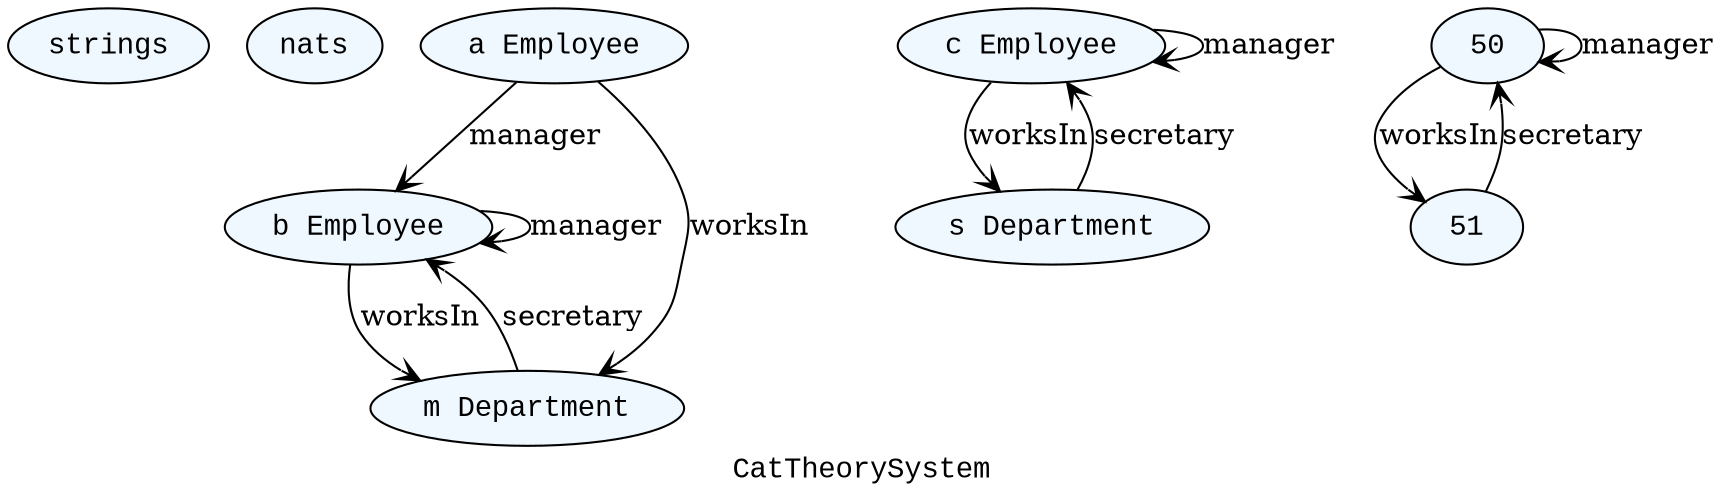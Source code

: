 /*
Automatically generated by Xholon version 0.8.1, using org.primordion.ef.Xholon2Graphviz.java
Tue Jun 06 10:12:09 GMT-400 2017 1496758329708
model: Categorical Data IDE - AQL - Employees 3
www.primordion.com/Xholon

To view this file, use Graphviz dot|fdp|neato|twopi|circo|sfdp from http://www.graphviz.org/
For example, to generate an SVG file:
  dot -Tsvg -O CatTheorySystem_47_1496758329708.gv
Alternatively try one of these:
  dot -Tsvg -O CatTheorySystem_47_1496758329708.gv
  dot -Tsvg -O -Grankdir=LR CatTheorySystem_47_1496758329708.gv
  fdp -Tsvg -O CatTheorySystem_47_1496758329708.gv
  neato -Tsvg -O CatTheorySystem_47_1496758329708.gv
  circo -Tsvg -O CatTheorySystem_47_1496758329708.gv
Or use one of: -Tgif -Tjpg -Tpdf -Tpng -Txdot -Txlib
See also: http://hughesbennett.net/Graphviz
See also: http://graphviz-dev.appspot.com/
See also: http://www.webgraphviz.com/
See also: http://rise4fun.com/agl/

To repeat this Xholon export:
 $wnd.xh.xport("Graphviz", $wnd.xh.root().parent().xpath("Chameleon/CatTheorySystem"), '{"gvFileExt":".gv","gvGraph":"digraph","layout":"dot","edgeOp":"->","gvCluster":"","shouldShowStateMachineEntities":false,"filter":"--Behavior,Script","nameTemplateNodeId":"^^^^i^","nameTemplateNodeLabel":"r C^^^","shouldQuoteLabels":true,"shouldShowLinks":true,"shouldShowLinkLabels":true,"shouldSpecifyLayout":false,"maxLabelLen":-1,"shouldColor":true,"defaultColor":"#f0f8ff","shouldSpecifyShape":true,"shape":"ellipse","shouldSpecifySize":false,"size":"6","shouldSpecifyFontname":true,"fontname":"\"Courier New\"","shouldSpecifyArrowhead":true,"arrowhead":"vee","shouldSpecifyStylesheet":true,"stylesheet":"Xholon.css","shouldSpecifyRankdir":false,"rankdir":"LR","shouldDisplayGraph":true,"outputFormat":"svg"}');
*/
digraph 47 {
 graph [label="CatTheorySystem",id="CatTheorySystem",stylesheet="Xholon.css",fontname="Courier New"]
 node [style=filled,fillcolor="#f0f8ff",shape=ellipse,fontname="Courier New"]
 edge [arrowhead=vee]
 48 [label="strings" id="CatTheorySystem/strings"]
 49 [label="nats" id="CatTheorySystem/nats"]
 subgraph 50 { label="Employees" id="CatTheorySystem/Employees"
  52 [label="a Employee" id="CatTheorySystem/Employees/Employee[@roleName='a']"]
   52 -> 53 [label="manager"];
  53 [label="b Employee" id="CatTheorySystem/Employees/Employee[@roleName='b']"]
   53 -> 53 [label="manager"];
  54 [label="c Employee" id="CatTheorySystem/Employees/Employee[@roleName='c']"]
   54 -> 54 [label="manager"];
  50 -> 50 [label="manager"];
  50 -> 51 [label="worksIn"];
 }
 subgraph 51 { label="Departments" id="CatTheorySystem/Departments"
  55 [label="m Department" id="CatTheorySystem/Departments/Department[@roleName='m']"]
  56 [label="s Department" id="CatTheorySystem/Departments/Department[@roleName='s']"]
  51 -> 50 [label="secretary"];
 }
 52 -> 55 [label="worksIn"]; 53 -> 55 [label="worksIn"]; 54 -> 56 [label="worksIn"]; 55 -> 53 [label="secretary"]; 56 -> 54 [label="secretary"];
}

